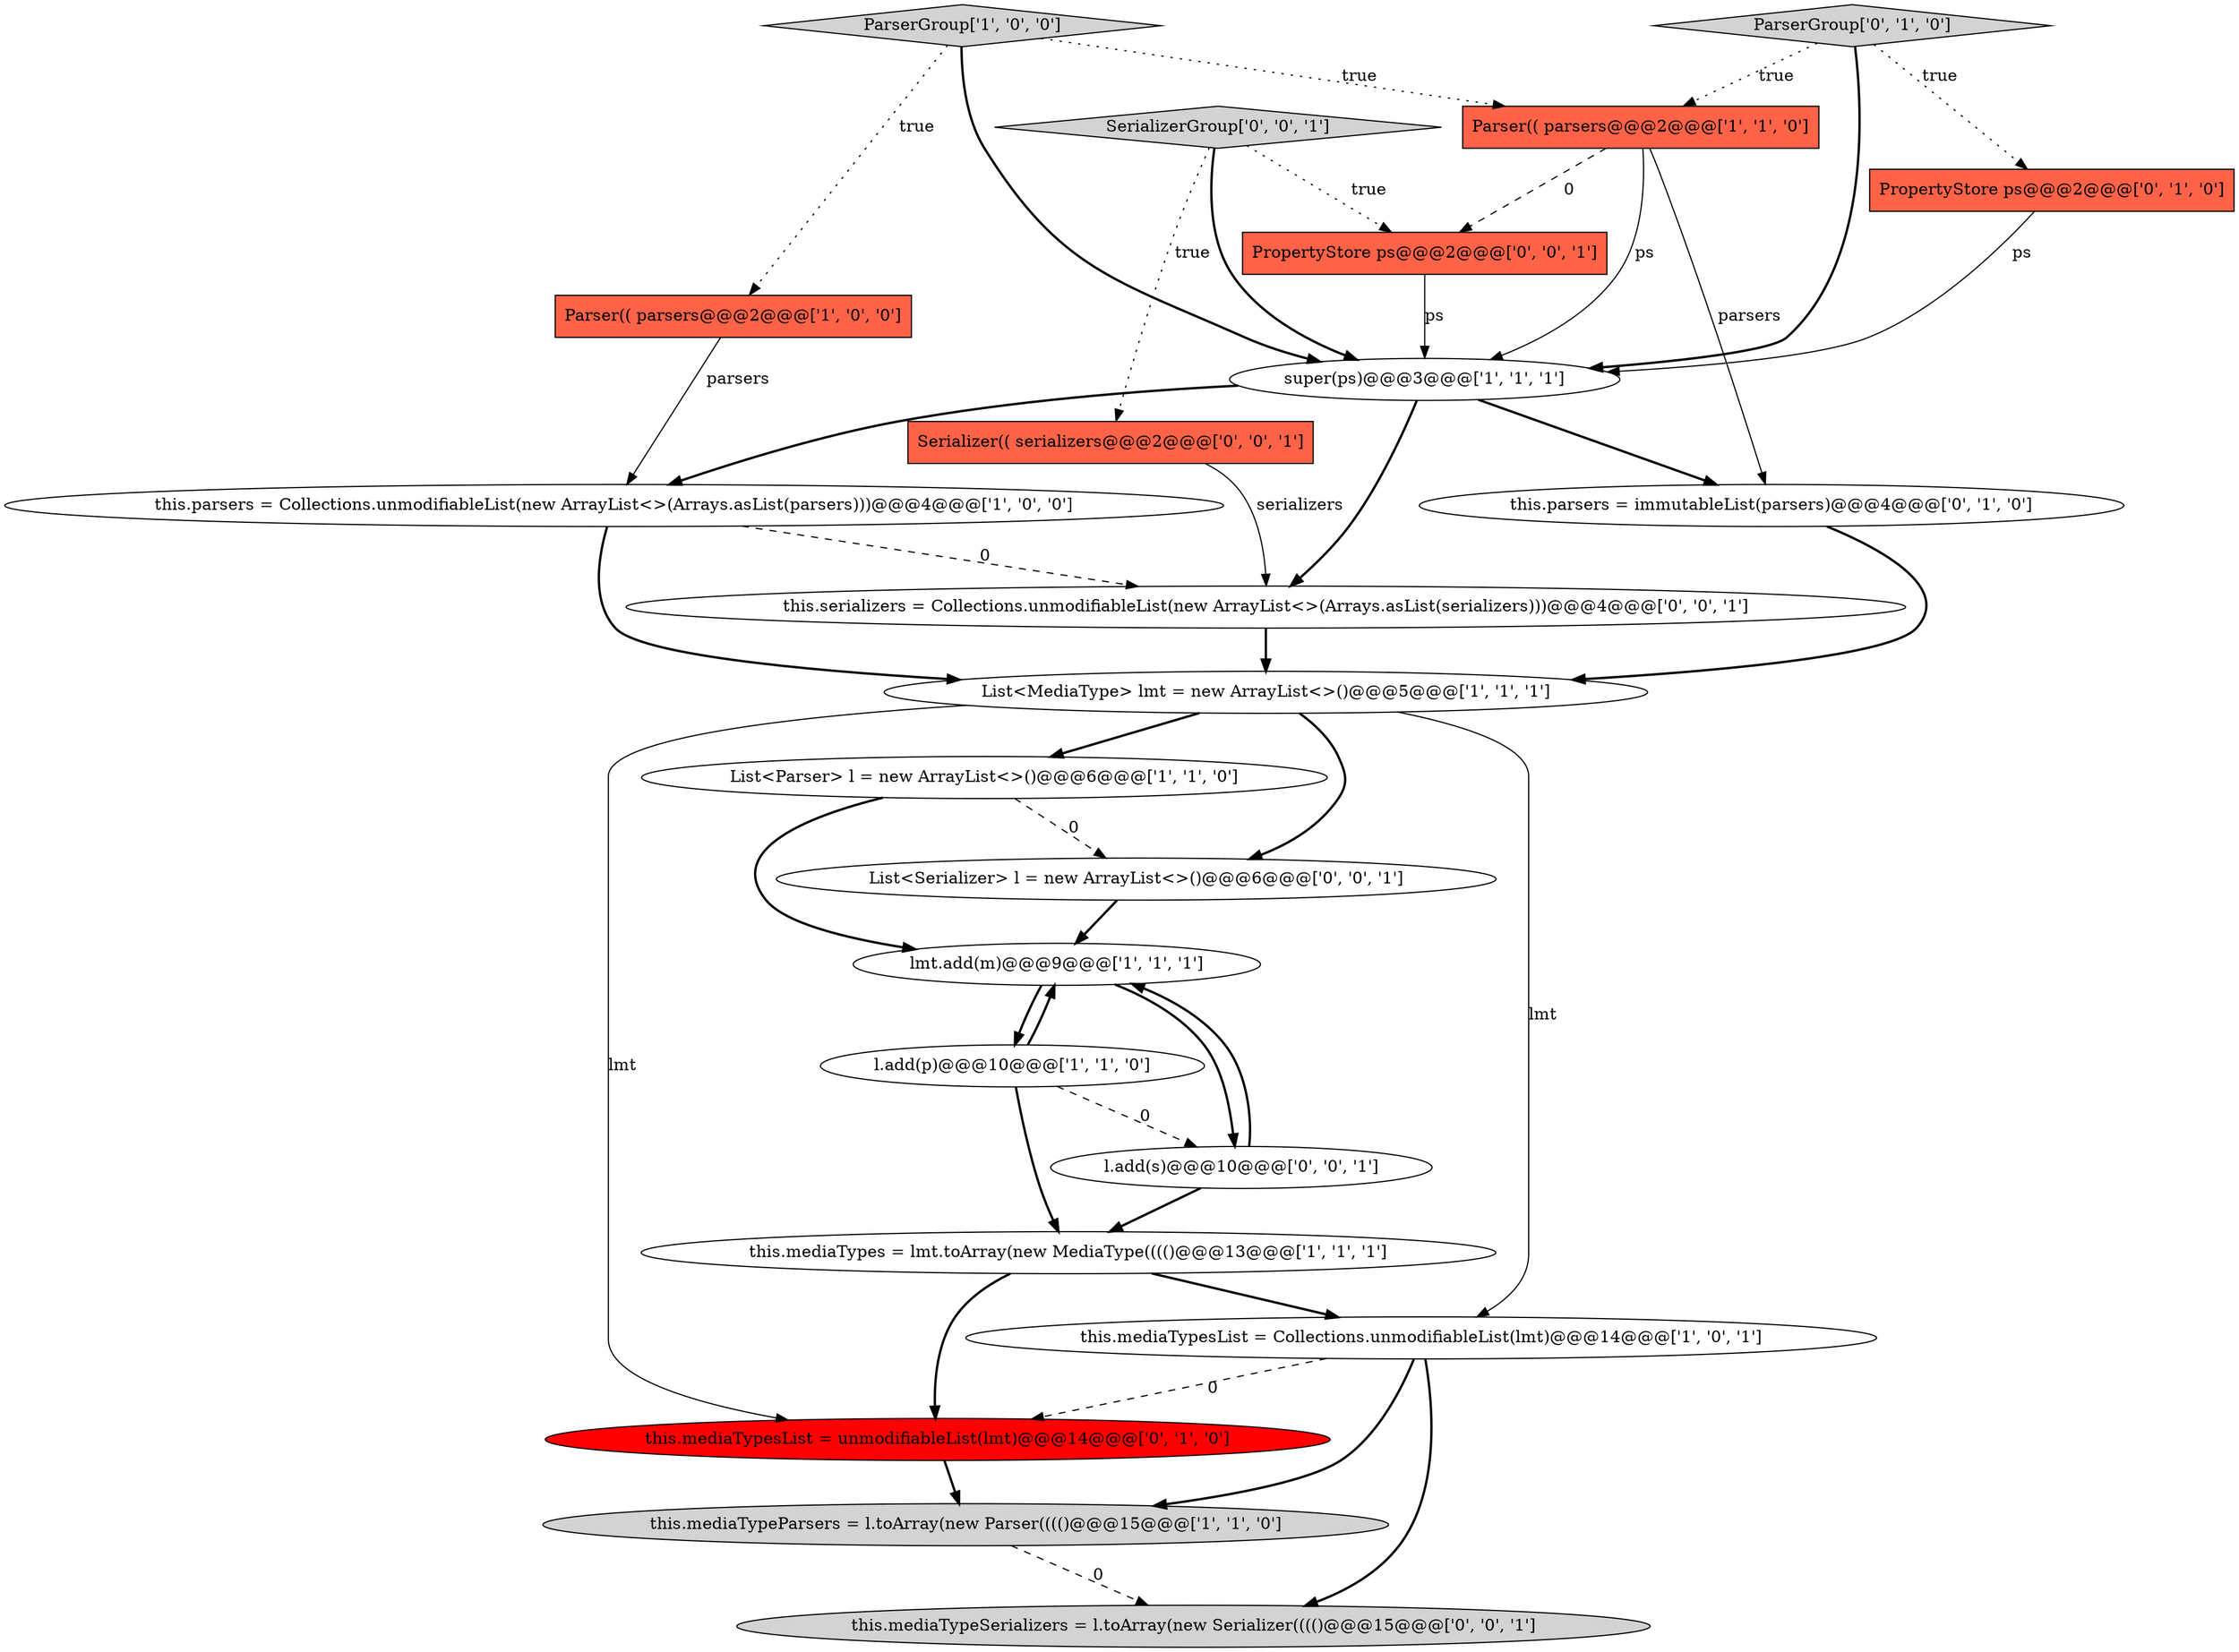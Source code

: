 digraph {
5 [style = filled, label = "lmt.add(m)@@@9@@@['1', '1', '1']", fillcolor = white, shape = ellipse image = "AAA0AAABBB1BBB"];
15 [style = filled, label = "this.mediaTypesList = unmodifiableList(lmt)@@@14@@@['0', '1', '0']", fillcolor = red, shape = ellipse image = "AAA1AAABBB2BBB"];
6 [style = filled, label = "this.mediaTypes = lmt.toArray(new MediaType(((()@@@13@@@['1', '1', '1']", fillcolor = white, shape = ellipse image = "AAA0AAABBB1BBB"];
4 [style = filled, label = "this.mediaTypesList = Collections.unmodifiableList(lmt)@@@14@@@['1', '0', '1']", fillcolor = white, shape = ellipse image = "AAA0AAABBB1BBB"];
22 [style = filled, label = "l.add(s)@@@10@@@['0', '0', '1']", fillcolor = white, shape = ellipse image = "AAA0AAABBB3BBB"];
3 [style = filled, label = "super(ps)@@@3@@@['1', '1', '1']", fillcolor = white, shape = ellipse image = "AAA0AAABBB1BBB"];
21 [style = filled, label = "PropertyStore ps@@@2@@@['0', '0', '1']", fillcolor = tomato, shape = box image = "AAA0AAABBB3BBB"];
9 [style = filled, label = "List<MediaType> lmt = new ArrayList<>()@@@5@@@['1', '1', '1']", fillcolor = white, shape = ellipse image = "AAA0AAABBB1BBB"];
17 [style = filled, label = "this.mediaTypeSerializers = l.toArray(new Serializer(((()@@@15@@@['0', '0', '1']", fillcolor = lightgray, shape = ellipse image = "AAA0AAABBB3BBB"];
2 [style = filled, label = "this.mediaTypeParsers = l.toArray(new Parser(((()@@@15@@@['1', '1', '0']", fillcolor = lightgray, shape = ellipse image = "AAA0AAABBB1BBB"];
7 [style = filled, label = "l.add(p)@@@10@@@['1', '1', '0']", fillcolor = white, shape = ellipse image = "AAA0AAABBB1BBB"];
18 [style = filled, label = "this.serializers = Collections.unmodifiableList(new ArrayList<>(Arrays.asList(serializers)))@@@4@@@['0', '0', '1']", fillcolor = white, shape = ellipse image = "AAA0AAABBB3BBB"];
19 [style = filled, label = "Serializer(( serializers@@@2@@@['0', '0', '1']", fillcolor = tomato, shape = box image = "AAA0AAABBB3BBB"];
13 [style = filled, label = "ParserGroup['0', '1', '0']", fillcolor = lightgray, shape = diamond image = "AAA0AAABBB2BBB"];
0 [style = filled, label = "Parser(( parsers@@@2@@@['1', '0', '0']", fillcolor = tomato, shape = box image = "AAA0AAABBB1BBB"];
8 [style = filled, label = "Parser(( parsers@@@2@@@['1', '1', '0']", fillcolor = tomato, shape = box image = "AAA0AAABBB1BBB"];
11 [style = filled, label = "ParserGroup['1', '0', '0']", fillcolor = lightgray, shape = diamond image = "AAA0AAABBB1BBB"];
14 [style = filled, label = "this.parsers = immutableList(parsers)@@@4@@@['0', '1', '0']", fillcolor = white, shape = ellipse image = "AAA0AAABBB2BBB"];
20 [style = filled, label = "List<Serializer> l = new ArrayList<>()@@@6@@@['0', '0', '1']", fillcolor = white, shape = ellipse image = "AAA0AAABBB3BBB"];
10 [style = filled, label = "this.parsers = Collections.unmodifiableList(new ArrayList<>(Arrays.asList(parsers)))@@@4@@@['1', '0', '0']", fillcolor = white, shape = ellipse image = "AAA0AAABBB1BBB"];
16 [style = filled, label = "SerializerGroup['0', '0', '1']", fillcolor = lightgray, shape = diamond image = "AAA0AAABBB3BBB"];
1 [style = filled, label = "List<Parser> l = new ArrayList<>()@@@6@@@['1', '1', '0']", fillcolor = white, shape = ellipse image = "AAA0AAABBB1BBB"];
12 [style = filled, label = "PropertyStore ps@@@2@@@['0', '1', '0']", fillcolor = tomato, shape = box image = "AAA0AAABBB2BBB"];
1->5 [style = bold, label=""];
8->3 [style = solid, label="ps"];
16->3 [style = bold, label=""];
16->19 [style = dotted, label="true"];
15->2 [style = bold, label=""];
21->3 [style = solid, label="ps"];
4->17 [style = bold, label=""];
13->12 [style = dotted, label="true"];
3->14 [style = bold, label=""];
8->14 [style = solid, label="parsers"];
0->10 [style = solid, label="parsers"];
9->20 [style = bold, label=""];
9->15 [style = solid, label="lmt"];
4->2 [style = bold, label=""];
8->21 [style = dashed, label="0"];
2->17 [style = dashed, label="0"];
22->5 [style = bold, label=""];
6->15 [style = bold, label=""];
20->5 [style = bold, label=""];
3->18 [style = bold, label=""];
1->20 [style = dashed, label="0"];
19->18 [style = solid, label="serializers"];
3->10 [style = bold, label=""];
6->4 [style = bold, label=""];
7->5 [style = bold, label=""];
12->3 [style = solid, label="ps"];
13->3 [style = bold, label=""];
11->3 [style = bold, label=""];
13->8 [style = dotted, label="true"];
4->15 [style = dashed, label="0"];
11->0 [style = dotted, label="true"];
7->6 [style = bold, label=""];
18->9 [style = bold, label=""];
5->7 [style = bold, label=""];
16->21 [style = dotted, label="true"];
14->9 [style = bold, label=""];
11->8 [style = dotted, label="true"];
10->9 [style = bold, label=""];
9->1 [style = bold, label=""];
5->22 [style = bold, label=""];
9->4 [style = solid, label="lmt"];
7->22 [style = dashed, label="0"];
10->18 [style = dashed, label="0"];
22->6 [style = bold, label=""];
}
